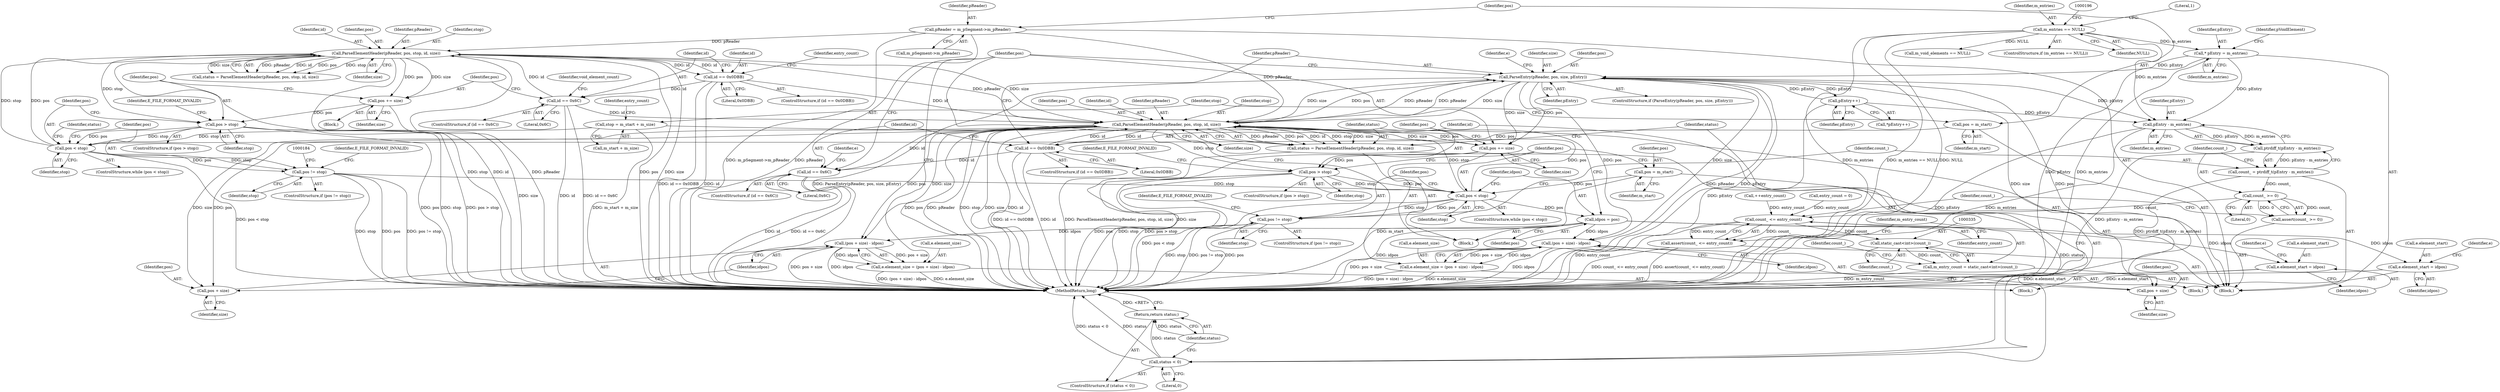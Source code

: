digraph "0_Android_cc274e2abe8b2a6698a5c47d8aa4bb45f1f9538d_34@pointer" {
"1000250" [label="(Call,ParseEntry(pReader, pos, size, pEntry))"];
"1000232" [label="(Call,ParseElementHeader(pReader, pos, stop, id, size))"];
"1000250" [label="(Call,ParseEntry(pReader, pos, size, pEntry))"];
"1000208" [label="(Call,* pEntry = m_entries)"];
"1000189" [label="(Call,m_entries == NULL)"];
"1000260" [label="(Call,pEntry++)"];
"1000143" [label="(Call,ParseElementHeader(pReader, pos, stop, id, size))"];
"1000110" [label="(Call,pReader = m_pSegment->m_pReader)"];
"1000134" [label="(Call,pos < stop)"];
"1000116" [label="(Call,pos = m_start)"];
"1000172" [label="(Call,pos > stop)"];
"1000168" [label="(Call,pos += size)"];
"1000120" [label="(Call,stop = m_start + m_size)"];
"1000163" [label="(Call,id == 0x6C)"];
"1000156" [label="(Call,id == 0x0DBB)"];
"1000219" [label="(Call,pos < stop)"];
"1000215" [label="(Call,pos = m_start)"];
"1000306" [label="(Call,pos > stop)"];
"1000302" [label="(Call,pos += size)"];
"1000178" [label="(Call,pos != stop)"];
"1000245" [label="(Call,id == 0x0DBB)"];
"1000278" [label="(Call,id == 0x6C)"];
"1000230" [label="(Call,status = ParseElementHeader(pReader, pos, stop, id, size))"];
"1000239" [label="(Call,status < 0)"];
"1000242" [label="(Return,return status;)"];
"1000321" [label="(Call,pEntry - m_entries)"];
"1000320" [label="(Call,ptrdiff_t(pEntry - m_entries))"];
"1000318" [label="(Call,count_ = ptrdiff_t(pEntry - m_entries))"];
"1000325" [label="(Call,count_ >= 0)"];
"1000324" [label="(Call,assert(count_ >= 0))"];
"1000329" [label="(Call,count_ <= entry_count)"];
"1000328" [label="(Call,assert(count_ <= entry_count))"];
"1000334" [label="(Call,static_cast<int>(count_))"];
"1000332" [label="(Call,m_entry_count = static_cast<int>(count_))"];
"1000271" [label="(Call,(pos + size) - idpos)"];
"1000267" [label="(Call,e.element_size = (pos + size) - idpos)"];
"1000272" [label="(Call,pos + size)"];
"1000224" [label="(Call,idpos = pos)"];
"1000262" [label="(Call,e.element_start = idpos)"];
"1000288" [label="(Call,e.element_start = idpos)"];
"1000297" [label="(Call,(pos + size) - idpos)"];
"1000293" [label="(Call,e.element_size = (pos + size) - idpos)"];
"1000312" [label="(Call,pos != stop)"];
"1000298" [label="(Call,pos + size)"];
"1000224" [label="(Call,idpos = pos)"];
"1000133" [label="(ControlStructure,while (pos < stop))"];
"1000177" [label="(ControlStructure,if (pos != stop))"];
"1000241" [label="(Literal,0)"];
"1000226" [label="(Identifier,pos)"];
"1000275" [label="(Identifier,idpos)"];
"1000137" [label="(Block,)"];
"1000279" [label="(Identifier,id)"];
"1000277" [label="(ControlStructure,if (id == 0x6C))"];
"1000134" [label="(Call,pos < stop)"];
"1000252" [label="(Identifier,pos)"];
"1000118" [label="(Identifier,m_start)"];
"1000250" [label="(Call,ParseEntry(pReader, pos, size, pEntry))"];
"1000272" [label="(Call,pos + size)"];
"1000127" [label="(Identifier,entry_count)"];
"1000201" [label="(Call,m_void_elements == NULL)"];
"1000302" [label="(Call,pos += size)"];
"1000213" [label="(Identifier,pVoidElement)"];
"1000233" [label="(Identifier,pReader)"];
"1000301" [label="(Identifier,idpos)"];
"1000135" [label="(Identifier,pos)"];
"1000332" [label="(Call,m_entry_count = static_cast<int>(count_))"];
"1000260" [label="(Call,pEntry++)"];
"1000298" [label="(Call,pos + size)"];
"1000180" [label="(Identifier,stop)"];
"1000297" [label="(Call,(pos + size) - idpos)"];
"1000312" [label="(Call,pos != stop)"];
"1000109" [label="(Block,)"];
"1000268" [label="(Call,e.element_size)"];
"1000325" [label="(Call,count_ >= 0)"];
"1000225" [label="(Identifier,idpos)"];
"1000308" [label="(Identifier,stop)"];
"1000188" [label="(ControlStructure,if (m_entries == NULL))"];
"1000172" [label="(Call,pos > stop)"];
"1000246" [label="(Identifier,id)"];
"1000179" [label="(Identifier,pos)"];
"1000322" [label="(Identifier,pEntry)"];
"1000222" [label="(Block,)"];
"1000316" [label="(Identifier,E_FILE_FORMAT_INVALID)"];
"1000165" [label="(Literal,0x6C)"];
"1000209" [label="(Identifier,pEntry)"];
"1000116" [label="(Call,pos = m_start)"];
"1000258" [label="(Identifier,e)"];
"1000173" [label="(Identifier,pos)"];
"1000330" [label="(Identifier,count_)"];
"1000299" [label="(Identifier,pos)"];
"1000194" [label="(Literal,1)"];
"1000336" [label="(Identifier,count_)"];
"1000329" [label="(Call,count_ <= entry_count)"];
"1000168" [label="(Call,pos += size)"];
"1000324" [label="(Call,assert(count_ >= 0))"];
"1000253" [label="(Identifier,size)"];
"1000333" [label="(Identifier,m_entry_count)"];
"1000230" [label="(Call,status = ParseElementHeader(pReader, pos, stop, id, size))"];
"1000159" [label="(Call,++entry_count)"];
"1000191" [label="(Identifier,NULL)"];
"1000261" [label="(Identifier,pEntry)"];
"1000120" [label="(Call,stop = m_start + m_size)"];
"1000162" [label="(ControlStructure,if (id == 0x6C))"];
"1000217" [label="(Identifier,m_start)"];
"1000327" [label="(Literal,0)"];
"1000157" [label="(Identifier,id)"];
"1000144" [label="(Identifier,pReader)"];
"1000259" [label="(Call,*pEntry++)"];
"1000117" [label="(Identifier,pos)"];
"1000189" [label="(Call,m_entries == NULL)"];
"1000235" [label="(Identifier,stop)"];
"1000306" [label="(Call,pos > stop)"];
"1000245" [label="(Call,id == 0x0DBB)"];
"1000284" [label="(Identifier,e)"];
"1000242" [label="(Return,return status;)"];
"1000323" [label="(Identifier,m_entries)"];
"1000326" [label="(Identifier,count_)"];
"1000148" [label="(Identifier,size)"];
"1000300" [label="(Identifier,size)"];
"1000303" [label="(Identifier,pos)"];
"1000232" [label="(Call,ParseElementHeader(pReader, pos, stop, id, size))"];
"1000334" [label="(Call,static_cast<int>(count_))"];
"1000305" [label="(ControlStructure,if (pos > stop))"];
"1000216" [label="(Identifier,pos)"];
"1000169" [label="(Identifier,pos)"];
"1000263" [label="(Call,e.element_start)"];
"1000143" [label="(Call,ParseElementHeader(pReader, pos, stop, id, size))"];
"1000190" [label="(Identifier,m_entries)"];
"1000267" [label="(Call,e.element_size = (pos + size) - idpos)"];
"1000254" [label="(Identifier,pEntry)"];
"1000141" [label="(Call,status = ParseElementHeader(pReader, pos, stop, id, size))"];
"1000155" [label="(ControlStructure,if (id == 0x0DBB))"];
"1000314" [label="(Identifier,stop)"];
"1000142" [label="(Identifier,status)"];
"1000292" [label="(Identifier,idpos)"];
"1000110" [label="(Call,pReader = m_pSegment->m_pReader)"];
"1000269" [label="(Identifier,e)"];
"1000266" [label="(Identifier,idpos)"];
"1000240" [label="(Identifier,status)"];
"1000234" [label="(Identifier,pos)"];
"1000126" [label="(Call,entry_count = 0)"];
"1000244" [label="(ControlStructure,if (id == 0x0DBB))"];
"1000318" [label="(Call,count_ = ptrdiff_t(pEntry - m_entries))"];
"1000176" [label="(Identifier,E_FILE_FORMAT_INVALID)"];
"1000170" [label="(Identifier,size)"];
"1000146" [label="(Identifier,stop)"];
"1000121" [label="(Identifier,stop)"];
"1000112" [label="(Call,m_pSegment->m_pReader)"];
"1000158" [label="(Literal,0x0DBB)"];
"1000271" [label="(Call,(pos + size) - idpos)"];
"1000163" [label="(Call,id == 0x6C)"];
"1000238" [label="(ControlStructure,if (status < 0))"];
"1000293" [label="(Call,e.element_size = (pos + size) - idpos)"];
"1000304" [label="(Identifier,size)"];
"1000122" [label="(Call,m_start + m_size)"];
"1000147" [label="(Identifier,id)"];
"1000320" [label="(Call,ptrdiff_t(pEntry - m_entries))"];
"1000262" [label="(Call,e.element_start = idpos)"];
"1000255" [label="(Block,)"];
"1000294" [label="(Call,e.element_size)"];
"1000288" [label="(Call,e.element_start = idpos)"];
"1000338" [label="(Identifier,count_)"];
"1000289" [label="(Call,e.element_start)"];
"1000156" [label="(Call,id == 0x0DBB)"];
"1000239" [label="(Call,status < 0)"];
"1000280" [label="(Literal,0x6C)"];
"1000321" [label="(Call,pEntry - m_entries)"];
"1000220" [label="(Identifier,pos)"];
"1000218" [label="(ControlStructure,while (pos < stop))"];
"1000313" [label="(Identifier,pos)"];
"1000210" [label="(Identifier,m_entries)"];
"1000295" [label="(Identifier,e)"];
"1000247" [label="(Literal,0x0DBB)"];
"1000164" [label="(Identifier,id)"];
"1000174" [label="(Identifier,stop)"];
"1000182" [label="(Identifier,E_FILE_FORMAT_INVALID)"];
"1000251" [label="(Identifier,pReader)"];
"1000219" [label="(Call,pos < stop)"];
"1000145" [label="(Identifier,pos)"];
"1000171" [label="(ControlStructure,if (pos > stop))"];
"1000311" [label="(ControlStructure,if (pos != stop))"];
"1000178" [label="(Call,pos != stop)"];
"1000281" [label="(Block,)"];
"1000236" [label="(Identifier,id)"];
"1000328" [label="(Call,assert(count_ <= entry_count))"];
"1000249" [label="(ControlStructure,if (ParseEntry(pReader, pos, size, pEntry)))"];
"1000273" [label="(Identifier,pos)"];
"1000358" [label="(MethodReturn,long)"];
"1000111" [label="(Identifier,pReader)"];
"1000221" [label="(Identifier,stop)"];
"1000231" [label="(Identifier,status)"];
"1000215" [label="(Call,pos = m_start)"];
"1000237" [label="(Identifier,size)"];
"1000319" [label="(Identifier,count_)"];
"1000331" [label="(Identifier,entry_count)"];
"1000243" [label="(Identifier,status)"];
"1000208" [label="(Call,* pEntry = m_entries)"];
"1000278" [label="(Call,id == 0x6C)"];
"1000160" [label="(Identifier,entry_count)"];
"1000307" [label="(Identifier,pos)"];
"1000167" [label="(Identifier,void_element_count)"];
"1000274" [label="(Identifier,size)"];
"1000310" [label="(Identifier,E_FILE_FORMAT_INVALID)"];
"1000136" [label="(Identifier,stop)"];
"1000250" -> "1000249"  [label="AST: "];
"1000250" -> "1000254"  [label="CFG: "];
"1000251" -> "1000250"  [label="AST: "];
"1000252" -> "1000250"  [label="AST: "];
"1000253" -> "1000250"  [label="AST: "];
"1000254" -> "1000250"  [label="AST: "];
"1000258" -> "1000250"  [label="CFG: "];
"1000303" -> "1000250"  [label="CFG: "];
"1000250" -> "1000358"  [label="DDG: pReader"];
"1000250" -> "1000358"  [label="DDG: pEntry"];
"1000250" -> "1000358"  [label="DDG: ParseEntry(pReader, pos, size, pEntry)"];
"1000250" -> "1000232"  [label="DDG: pReader"];
"1000250" -> "1000232"  [label="DDG: size"];
"1000232" -> "1000250"  [label="DDG: pReader"];
"1000232" -> "1000250"  [label="DDG: pos"];
"1000232" -> "1000250"  [label="DDG: size"];
"1000208" -> "1000250"  [label="DDG: pEntry"];
"1000260" -> "1000250"  [label="DDG: pEntry"];
"1000250" -> "1000260"  [label="DDG: pEntry"];
"1000250" -> "1000271"  [label="DDG: pos"];
"1000250" -> "1000271"  [label="DDG: size"];
"1000250" -> "1000272"  [label="DDG: pos"];
"1000250" -> "1000272"  [label="DDG: size"];
"1000250" -> "1000302"  [label="DDG: size"];
"1000250" -> "1000302"  [label="DDG: pos"];
"1000250" -> "1000321"  [label="DDG: pEntry"];
"1000232" -> "1000230"  [label="AST: "];
"1000232" -> "1000237"  [label="CFG: "];
"1000233" -> "1000232"  [label="AST: "];
"1000234" -> "1000232"  [label="AST: "];
"1000235" -> "1000232"  [label="AST: "];
"1000236" -> "1000232"  [label="AST: "];
"1000237" -> "1000232"  [label="AST: "];
"1000230" -> "1000232"  [label="CFG: "];
"1000232" -> "1000358"  [label="DDG: size"];
"1000232" -> "1000358"  [label="DDG: id"];
"1000232" -> "1000358"  [label="DDG: pReader"];
"1000232" -> "1000358"  [label="DDG: stop"];
"1000232" -> "1000358"  [label="DDG: pos"];
"1000232" -> "1000230"  [label="DDG: pReader"];
"1000232" -> "1000230"  [label="DDG: pos"];
"1000232" -> "1000230"  [label="DDG: id"];
"1000232" -> "1000230"  [label="DDG: stop"];
"1000232" -> "1000230"  [label="DDG: size"];
"1000143" -> "1000232"  [label="DDG: pReader"];
"1000143" -> "1000232"  [label="DDG: size"];
"1000110" -> "1000232"  [label="DDG: pReader"];
"1000219" -> "1000232"  [label="DDG: pos"];
"1000219" -> "1000232"  [label="DDG: stop"];
"1000163" -> "1000232"  [label="DDG: id"];
"1000156" -> "1000232"  [label="DDG: id"];
"1000245" -> "1000232"  [label="DDG: id"];
"1000278" -> "1000232"  [label="DDG: id"];
"1000232" -> "1000245"  [label="DDG: id"];
"1000232" -> "1000297"  [label="DDG: pos"];
"1000232" -> "1000297"  [label="DDG: size"];
"1000232" -> "1000298"  [label="DDG: pos"];
"1000232" -> "1000298"  [label="DDG: size"];
"1000232" -> "1000302"  [label="DDG: size"];
"1000232" -> "1000302"  [label="DDG: pos"];
"1000232" -> "1000306"  [label="DDG: stop"];
"1000208" -> "1000109"  [label="AST: "];
"1000208" -> "1000210"  [label="CFG: "];
"1000209" -> "1000208"  [label="AST: "];
"1000210" -> "1000208"  [label="AST: "];
"1000213" -> "1000208"  [label="CFG: "];
"1000208" -> "1000358"  [label="DDG: pEntry"];
"1000208" -> "1000358"  [label="DDG: m_entries"];
"1000189" -> "1000208"  [label="DDG: m_entries"];
"1000208" -> "1000321"  [label="DDG: pEntry"];
"1000189" -> "1000188"  [label="AST: "];
"1000189" -> "1000191"  [label="CFG: "];
"1000190" -> "1000189"  [label="AST: "];
"1000191" -> "1000189"  [label="AST: "];
"1000194" -> "1000189"  [label="CFG: "];
"1000196" -> "1000189"  [label="CFG: "];
"1000189" -> "1000358"  [label="DDG: m_entries"];
"1000189" -> "1000358"  [label="DDG: m_entries == NULL"];
"1000189" -> "1000358"  [label="DDG: NULL"];
"1000189" -> "1000201"  [label="DDG: NULL"];
"1000189" -> "1000321"  [label="DDG: m_entries"];
"1000260" -> "1000259"  [label="AST: "];
"1000260" -> "1000261"  [label="CFG: "];
"1000261" -> "1000260"  [label="AST: "];
"1000259" -> "1000260"  [label="CFG: "];
"1000260" -> "1000358"  [label="DDG: pEntry"];
"1000260" -> "1000321"  [label="DDG: pEntry"];
"1000143" -> "1000141"  [label="AST: "];
"1000143" -> "1000148"  [label="CFG: "];
"1000144" -> "1000143"  [label="AST: "];
"1000145" -> "1000143"  [label="AST: "];
"1000146" -> "1000143"  [label="AST: "];
"1000147" -> "1000143"  [label="AST: "];
"1000148" -> "1000143"  [label="AST: "];
"1000141" -> "1000143"  [label="CFG: "];
"1000143" -> "1000358"  [label="DDG: pReader"];
"1000143" -> "1000358"  [label="DDG: size"];
"1000143" -> "1000358"  [label="DDG: pos"];
"1000143" -> "1000358"  [label="DDG: stop"];
"1000143" -> "1000358"  [label="DDG: id"];
"1000143" -> "1000141"  [label="DDG: pReader"];
"1000143" -> "1000141"  [label="DDG: id"];
"1000143" -> "1000141"  [label="DDG: pos"];
"1000143" -> "1000141"  [label="DDG: stop"];
"1000143" -> "1000141"  [label="DDG: size"];
"1000110" -> "1000143"  [label="DDG: pReader"];
"1000134" -> "1000143"  [label="DDG: pos"];
"1000134" -> "1000143"  [label="DDG: stop"];
"1000163" -> "1000143"  [label="DDG: id"];
"1000156" -> "1000143"  [label="DDG: id"];
"1000143" -> "1000156"  [label="DDG: id"];
"1000143" -> "1000168"  [label="DDG: size"];
"1000143" -> "1000168"  [label="DDG: pos"];
"1000143" -> "1000172"  [label="DDG: stop"];
"1000110" -> "1000109"  [label="AST: "];
"1000110" -> "1000112"  [label="CFG: "];
"1000111" -> "1000110"  [label="AST: "];
"1000112" -> "1000110"  [label="AST: "];
"1000117" -> "1000110"  [label="CFG: "];
"1000110" -> "1000358"  [label="DDG: m_pSegment->m_pReader"];
"1000110" -> "1000358"  [label="DDG: pReader"];
"1000134" -> "1000133"  [label="AST: "];
"1000134" -> "1000136"  [label="CFG: "];
"1000135" -> "1000134"  [label="AST: "];
"1000136" -> "1000134"  [label="AST: "];
"1000142" -> "1000134"  [label="CFG: "];
"1000179" -> "1000134"  [label="CFG: "];
"1000134" -> "1000358"  [label="DDG: pos < stop"];
"1000116" -> "1000134"  [label="DDG: pos"];
"1000172" -> "1000134"  [label="DDG: pos"];
"1000172" -> "1000134"  [label="DDG: stop"];
"1000120" -> "1000134"  [label="DDG: stop"];
"1000134" -> "1000178"  [label="DDG: pos"];
"1000134" -> "1000178"  [label="DDG: stop"];
"1000116" -> "1000109"  [label="AST: "];
"1000116" -> "1000118"  [label="CFG: "];
"1000117" -> "1000116"  [label="AST: "];
"1000118" -> "1000116"  [label="AST: "];
"1000121" -> "1000116"  [label="CFG: "];
"1000172" -> "1000171"  [label="AST: "];
"1000172" -> "1000174"  [label="CFG: "];
"1000173" -> "1000172"  [label="AST: "];
"1000174" -> "1000172"  [label="AST: "];
"1000135" -> "1000172"  [label="CFG: "];
"1000176" -> "1000172"  [label="CFG: "];
"1000172" -> "1000358"  [label="DDG: stop"];
"1000172" -> "1000358"  [label="DDG: pos > stop"];
"1000172" -> "1000358"  [label="DDG: pos"];
"1000168" -> "1000172"  [label="DDG: pos"];
"1000168" -> "1000137"  [label="AST: "];
"1000168" -> "1000170"  [label="CFG: "];
"1000169" -> "1000168"  [label="AST: "];
"1000170" -> "1000168"  [label="AST: "];
"1000173" -> "1000168"  [label="CFG: "];
"1000168" -> "1000358"  [label="DDG: size"];
"1000120" -> "1000109"  [label="AST: "];
"1000120" -> "1000122"  [label="CFG: "];
"1000121" -> "1000120"  [label="AST: "];
"1000122" -> "1000120"  [label="AST: "];
"1000127" -> "1000120"  [label="CFG: "];
"1000120" -> "1000358"  [label="DDG: m_start + m_size"];
"1000163" -> "1000162"  [label="AST: "];
"1000163" -> "1000165"  [label="CFG: "];
"1000164" -> "1000163"  [label="AST: "];
"1000165" -> "1000163"  [label="AST: "];
"1000167" -> "1000163"  [label="CFG: "];
"1000169" -> "1000163"  [label="CFG: "];
"1000163" -> "1000358"  [label="DDG: id"];
"1000163" -> "1000358"  [label="DDG: id == 0x6C"];
"1000156" -> "1000163"  [label="DDG: id"];
"1000156" -> "1000155"  [label="AST: "];
"1000156" -> "1000158"  [label="CFG: "];
"1000157" -> "1000156"  [label="AST: "];
"1000158" -> "1000156"  [label="AST: "];
"1000160" -> "1000156"  [label="CFG: "];
"1000164" -> "1000156"  [label="CFG: "];
"1000156" -> "1000358"  [label="DDG: id"];
"1000156" -> "1000358"  [label="DDG: id == 0x0DBB"];
"1000219" -> "1000218"  [label="AST: "];
"1000219" -> "1000221"  [label="CFG: "];
"1000220" -> "1000219"  [label="AST: "];
"1000221" -> "1000219"  [label="AST: "];
"1000225" -> "1000219"  [label="CFG: "];
"1000313" -> "1000219"  [label="CFG: "];
"1000219" -> "1000358"  [label="DDG: pos < stop"];
"1000215" -> "1000219"  [label="DDG: pos"];
"1000306" -> "1000219"  [label="DDG: pos"];
"1000306" -> "1000219"  [label="DDG: stop"];
"1000178" -> "1000219"  [label="DDG: stop"];
"1000219" -> "1000224"  [label="DDG: pos"];
"1000219" -> "1000312"  [label="DDG: pos"];
"1000219" -> "1000312"  [label="DDG: stop"];
"1000215" -> "1000109"  [label="AST: "];
"1000215" -> "1000217"  [label="CFG: "];
"1000216" -> "1000215"  [label="AST: "];
"1000217" -> "1000215"  [label="AST: "];
"1000220" -> "1000215"  [label="CFG: "];
"1000215" -> "1000358"  [label="DDG: m_start"];
"1000306" -> "1000305"  [label="AST: "];
"1000306" -> "1000308"  [label="CFG: "];
"1000307" -> "1000306"  [label="AST: "];
"1000308" -> "1000306"  [label="AST: "];
"1000220" -> "1000306"  [label="CFG: "];
"1000310" -> "1000306"  [label="CFG: "];
"1000306" -> "1000358"  [label="DDG: pos"];
"1000306" -> "1000358"  [label="DDG: pos > stop"];
"1000306" -> "1000358"  [label="DDG: stop"];
"1000302" -> "1000306"  [label="DDG: pos"];
"1000302" -> "1000222"  [label="AST: "];
"1000302" -> "1000304"  [label="CFG: "];
"1000303" -> "1000302"  [label="AST: "];
"1000304" -> "1000302"  [label="AST: "];
"1000307" -> "1000302"  [label="CFG: "];
"1000302" -> "1000358"  [label="DDG: size"];
"1000178" -> "1000177"  [label="AST: "];
"1000178" -> "1000180"  [label="CFG: "];
"1000179" -> "1000178"  [label="AST: "];
"1000180" -> "1000178"  [label="AST: "];
"1000182" -> "1000178"  [label="CFG: "];
"1000184" -> "1000178"  [label="CFG: "];
"1000178" -> "1000358"  [label="DDG: pos"];
"1000178" -> "1000358"  [label="DDG: pos != stop"];
"1000178" -> "1000358"  [label="DDG: stop"];
"1000245" -> "1000244"  [label="AST: "];
"1000245" -> "1000247"  [label="CFG: "];
"1000246" -> "1000245"  [label="AST: "];
"1000247" -> "1000245"  [label="AST: "];
"1000251" -> "1000245"  [label="CFG: "];
"1000279" -> "1000245"  [label="CFG: "];
"1000245" -> "1000358"  [label="DDG: id == 0x0DBB"];
"1000245" -> "1000358"  [label="DDG: id"];
"1000245" -> "1000278"  [label="DDG: id"];
"1000278" -> "1000277"  [label="AST: "];
"1000278" -> "1000280"  [label="CFG: "];
"1000279" -> "1000278"  [label="AST: "];
"1000280" -> "1000278"  [label="AST: "];
"1000284" -> "1000278"  [label="CFG: "];
"1000303" -> "1000278"  [label="CFG: "];
"1000278" -> "1000358"  [label="DDG: id == 0x6C"];
"1000278" -> "1000358"  [label="DDG: id"];
"1000230" -> "1000222"  [label="AST: "];
"1000231" -> "1000230"  [label="AST: "];
"1000240" -> "1000230"  [label="CFG: "];
"1000230" -> "1000358"  [label="DDG: ParseElementHeader(pReader, pos, stop, id, size)"];
"1000230" -> "1000239"  [label="DDG: status"];
"1000239" -> "1000238"  [label="AST: "];
"1000239" -> "1000241"  [label="CFG: "];
"1000240" -> "1000239"  [label="AST: "];
"1000241" -> "1000239"  [label="AST: "];
"1000243" -> "1000239"  [label="CFG: "];
"1000246" -> "1000239"  [label="CFG: "];
"1000239" -> "1000358"  [label="DDG: status < 0"];
"1000239" -> "1000358"  [label="DDG: status"];
"1000239" -> "1000242"  [label="DDG: status"];
"1000242" -> "1000238"  [label="AST: "];
"1000242" -> "1000243"  [label="CFG: "];
"1000243" -> "1000242"  [label="AST: "];
"1000358" -> "1000242"  [label="CFG: "];
"1000242" -> "1000358"  [label="DDG: <RET>"];
"1000243" -> "1000242"  [label="DDG: status"];
"1000321" -> "1000320"  [label="AST: "];
"1000321" -> "1000323"  [label="CFG: "];
"1000322" -> "1000321"  [label="AST: "];
"1000323" -> "1000321"  [label="AST: "];
"1000320" -> "1000321"  [label="CFG: "];
"1000321" -> "1000358"  [label="DDG: pEntry"];
"1000321" -> "1000358"  [label="DDG: m_entries"];
"1000321" -> "1000320"  [label="DDG: pEntry"];
"1000321" -> "1000320"  [label="DDG: m_entries"];
"1000320" -> "1000318"  [label="AST: "];
"1000318" -> "1000320"  [label="CFG: "];
"1000320" -> "1000358"  [label="DDG: pEntry - m_entries"];
"1000320" -> "1000318"  [label="DDG: pEntry - m_entries"];
"1000318" -> "1000109"  [label="AST: "];
"1000319" -> "1000318"  [label="AST: "];
"1000326" -> "1000318"  [label="CFG: "];
"1000318" -> "1000358"  [label="DDG: ptrdiff_t(pEntry - m_entries)"];
"1000318" -> "1000325"  [label="DDG: count_"];
"1000325" -> "1000324"  [label="AST: "];
"1000325" -> "1000327"  [label="CFG: "];
"1000326" -> "1000325"  [label="AST: "];
"1000327" -> "1000325"  [label="AST: "];
"1000324" -> "1000325"  [label="CFG: "];
"1000325" -> "1000324"  [label="DDG: count_"];
"1000325" -> "1000324"  [label="DDG: 0"];
"1000325" -> "1000329"  [label="DDG: count_"];
"1000324" -> "1000109"  [label="AST: "];
"1000330" -> "1000324"  [label="CFG: "];
"1000329" -> "1000328"  [label="AST: "];
"1000329" -> "1000331"  [label="CFG: "];
"1000330" -> "1000329"  [label="AST: "];
"1000331" -> "1000329"  [label="AST: "];
"1000328" -> "1000329"  [label="CFG: "];
"1000329" -> "1000358"  [label="DDG: entry_count"];
"1000329" -> "1000328"  [label="DDG: count_"];
"1000329" -> "1000328"  [label="DDG: entry_count"];
"1000159" -> "1000329"  [label="DDG: entry_count"];
"1000126" -> "1000329"  [label="DDG: entry_count"];
"1000329" -> "1000334"  [label="DDG: count_"];
"1000328" -> "1000109"  [label="AST: "];
"1000333" -> "1000328"  [label="CFG: "];
"1000328" -> "1000358"  [label="DDG: assert(count_ <= entry_count)"];
"1000328" -> "1000358"  [label="DDG: count_ <= entry_count"];
"1000334" -> "1000332"  [label="AST: "];
"1000334" -> "1000336"  [label="CFG: "];
"1000335" -> "1000334"  [label="AST: "];
"1000336" -> "1000334"  [label="AST: "];
"1000332" -> "1000334"  [label="CFG: "];
"1000334" -> "1000332"  [label="DDG: count_"];
"1000332" -> "1000109"  [label="AST: "];
"1000333" -> "1000332"  [label="AST: "];
"1000338" -> "1000332"  [label="CFG: "];
"1000332" -> "1000358"  [label="DDG: m_entry_count"];
"1000271" -> "1000267"  [label="AST: "];
"1000271" -> "1000275"  [label="CFG: "];
"1000272" -> "1000271"  [label="AST: "];
"1000275" -> "1000271"  [label="AST: "];
"1000267" -> "1000271"  [label="CFG: "];
"1000271" -> "1000358"  [label="DDG: idpos"];
"1000271" -> "1000358"  [label="DDG: pos + size"];
"1000271" -> "1000267"  [label="DDG: pos + size"];
"1000271" -> "1000267"  [label="DDG: idpos"];
"1000224" -> "1000271"  [label="DDG: idpos"];
"1000267" -> "1000255"  [label="AST: "];
"1000268" -> "1000267"  [label="AST: "];
"1000303" -> "1000267"  [label="CFG: "];
"1000267" -> "1000358"  [label="DDG: e.element_size"];
"1000267" -> "1000358"  [label="DDG: (pos + size) - idpos"];
"1000272" -> "1000274"  [label="CFG: "];
"1000273" -> "1000272"  [label="AST: "];
"1000274" -> "1000272"  [label="AST: "];
"1000275" -> "1000272"  [label="CFG: "];
"1000224" -> "1000222"  [label="AST: "];
"1000224" -> "1000226"  [label="CFG: "];
"1000225" -> "1000224"  [label="AST: "];
"1000226" -> "1000224"  [label="AST: "];
"1000231" -> "1000224"  [label="CFG: "];
"1000224" -> "1000358"  [label="DDG: idpos"];
"1000224" -> "1000262"  [label="DDG: idpos"];
"1000224" -> "1000288"  [label="DDG: idpos"];
"1000224" -> "1000297"  [label="DDG: idpos"];
"1000262" -> "1000255"  [label="AST: "];
"1000262" -> "1000266"  [label="CFG: "];
"1000263" -> "1000262"  [label="AST: "];
"1000266" -> "1000262"  [label="AST: "];
"1000269" -> "1000262"  [label="CFG: "];
"1000262" -> "1000358"  [label="DDG: e.element_start"];
"1000288" -> "1000281"  [label="AST: "];
"1000288" -> "1000292"  [label="CFG: "];
"1000289" -> "1000288"  [label="AST: "];
"1000292" -> "1000288"  [label="AST: "];
"1000295" -> "1000288"  [label="CFG: "];
"1000288" -> "1000358"  [label="DDG: e.element_start"];
"1000297" -> "1000293"  [label="AST: "];
"1000297" -> "1000301"  [label="CFG: "];
"1000298" -> "1000297"  [label="AST: "];
"1000301" -> "1000297"  [label="AST: "];
"1000293" -> "1000297"  [label="CFG: "];
"1000297" -> "1000358"  [label="DDG: pos + size"];
"1000297" -> "1000358"  [label="DDG: idpos"];
"1000297" -> "1000293"  [label="DDG: pos + size"];
"1000297" -> "1000293"  [label="DDG: idpos"];
"1000293" -> "1000281"  [label="AST: "];
"1000294" -> "1000293"  [label="AST: "];
"1000303" -> "1000293"  [label="CFG: "];
"1000293" -> "1000358"  [label="DDG: e.element_size"];
"1000293" -> "1000358"  [label="DDG: (pos + size) - idpos"];
"1000312" -> "1000311"  [label="AST: "];
"1000312" -> "1000314"  [label="CFG: "];
"1000313" -> "1000312"  [label="AST: "];
"1000314" -> "1000312"  [label="AST: "];
"1000316" -> "1000312"  [label="CFG: "];
"1000319" -> "1000312"  [label="CFG: "];
"1000312" -> "1000358"  [label="DDG: pos != stop"];
"1000312" -> "1000358"  [label="DDG: pos"];
"1000312" -> "1000358"  [label="DDG: stop"];
"1000298" -> "1000300"  [label="CFG: "];
"1000299" -> "1000298"  [label="AST: "];
"1000300" -> "1000298"  [label="AST: "];
"1000301" -> "1000298"  [label="CFG: "];
}
